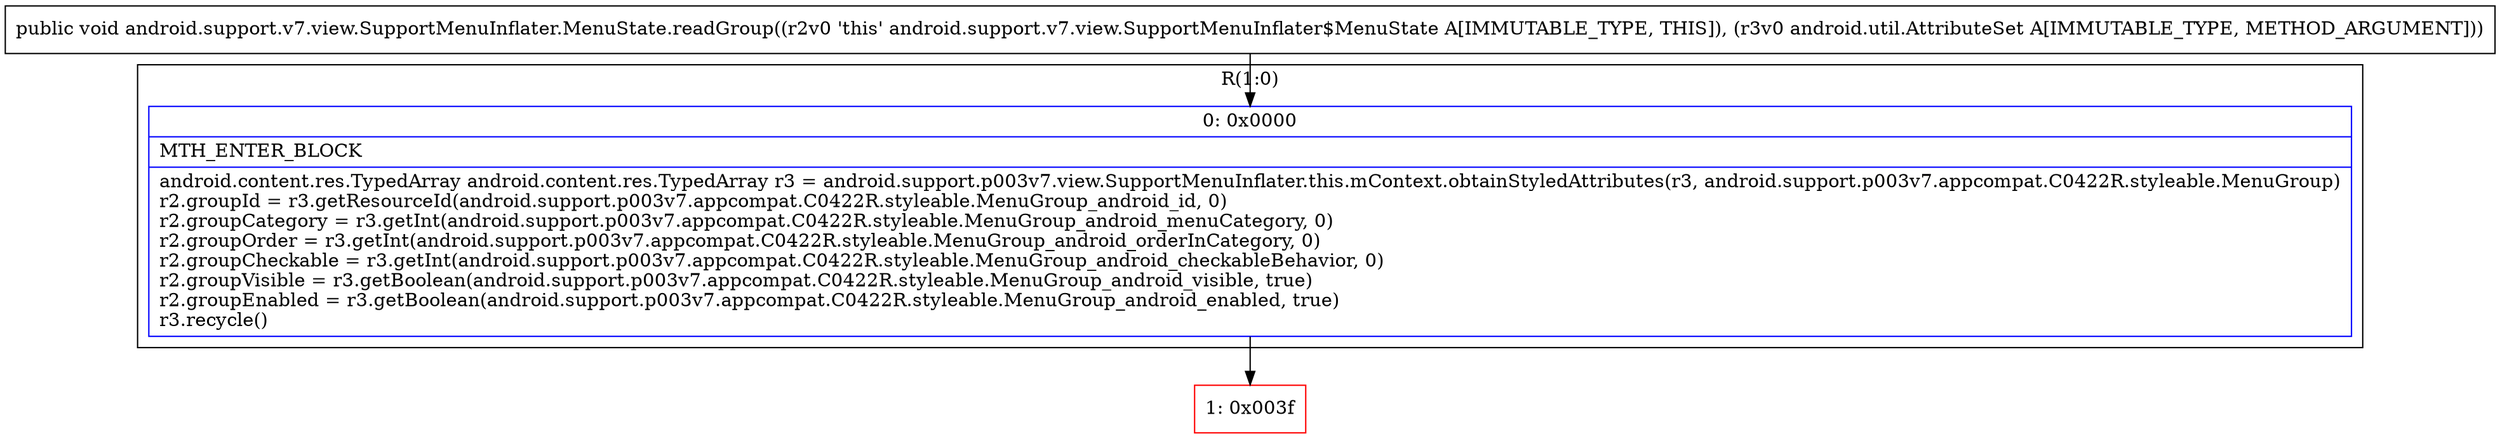 digraph "CFG forandroid.support.v7.view.SupportMenuInflater.MenuState.readGroup(Landroid\/util\/AttributeSet;)V" {
subgraph cluster_Region_1260673341 {
label = "R(1:0)";
node [shape=record,color=blue];
Node_0 [shape=record,label="{0\:\ 0x0000|MTH_ENTER_BLOCK\l|android.content.res.TypedArray android.content.res.TypedArray r3 = android.support.p003v7.view.SupportMenuInflater.this.mContext.obtainStyledAttributes(r3, android.support.p003v7.appcompat.C0422R.styleable.MenuGroup)\lr2.groupId = r3.getResourceId(android.support.p003v7.appcompat.C0422R.styleable.MenuGroup_android_id, 0)\lr2.groupCategory = r3.getInt(android.support.p003v7.appcompat.C0422R.styleable.MenuGroup_android_menuCategory, 0)\lr2.groupOrder = r3.getInt(android.support.p003v7.appcompat.C0422R.styleable.MenuGroup_android_orderInCategory, 0)\lr2.groupCheckable = r3.getInt(android.support.p003v7.appcompat.C0422R.styleable.MenuGroup_android_checkableBehavior, 0)\lr2.groupVisible = r3.getBoolean(android.support.p003v7.appcompat.C0422R.styleable.MenuGroup_android_visible, true)\lr2.groupEnabled = r3.getBoolean(android.support.p003v7.appcompat.C0422R.styleable.MenuGroup_android_enabled, true)\lr3.recycle()\l}"];
}
Node_1 [shape=record,color=red,label="{1\:\ 0x003f}"];
MethodNode[shape=record,label="{public void android.support.v7.view.SupportMenuInflater.MenuState.readGroup((r2v0 'this' android.support.v7.view.SupportMenuInflater$MenuState A[IMMUTABLE_TYPE, THIS]), (r3v0 android.util.AttributeSet A[IMMUTABLE_TYPE, METHOD_ARGUMENT])) }"];
MethodNode -> Node_0;
Node_0 -> Node_1;
}

